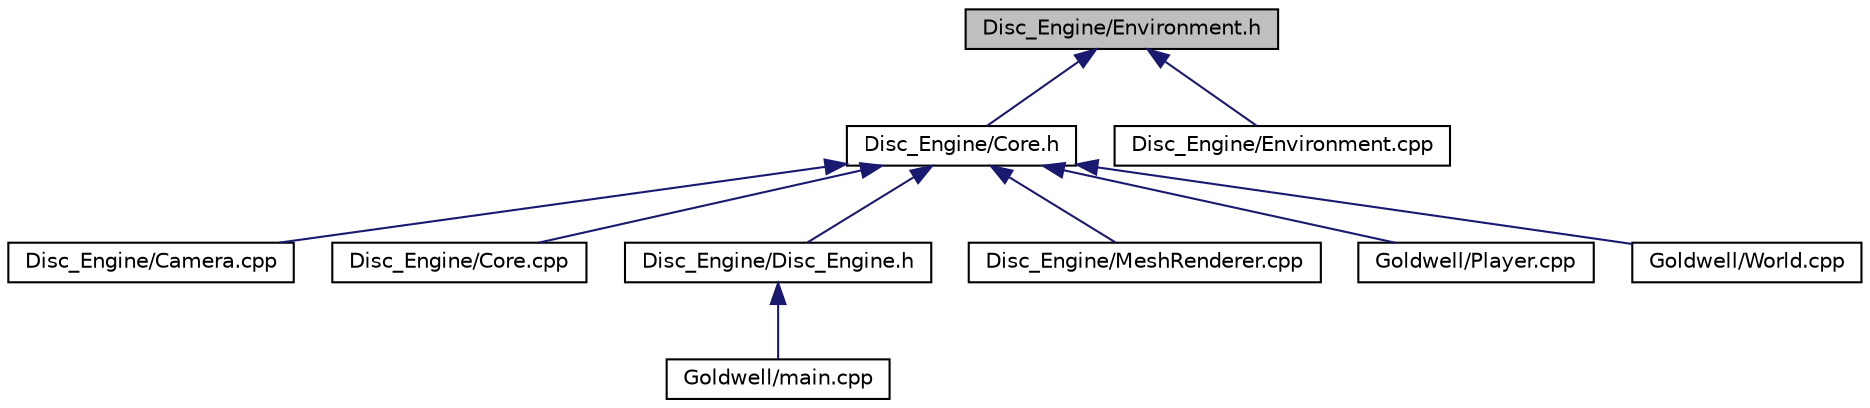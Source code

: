 digraph "Disc_Engine/Environment.h"
{
  edge [fontname="Helvetica",fontsize="10",labelfontname="Helvetica",labelfontsize="10"];
  node [fontname="Helvetica",fontsize="10",shape=record];
  Node1 [label="Disc_Engine/Environment.h",height=0.2,width=0.4,color="black", fillcolor="grey75", style="filled", fontcolor="black"];
  Node1 -> Node2 [dir="back",color="midnightblue",fontsize="10",style="solid"];
  Node2 [label="Disc_Engine/Core.h",height=0.2,width=0.4,color="black", fillcolor="white", style="filled",URL="$_core_8h.html"];
  Node2 -> Node3 [dir="back",color="midnightblue",fontsize="10",style="solid"];
  Node3 [label="Disc_Engine/Camera.cpp",height=0.2,width=0.4,color="black", fillcolor="white", style="filled",URL="$_camera_8cpp.html"];
  Node2 -> Node4 [dir="back",color="midnightblue",fontsize="10",style="solid"];
  Node4 [label="Disc_Engine/Core.cpp",height=0.2,width=0.4,color="black", fillcolor="white", style="filled",URL="$_core_8cpp.html"];
  Node2 -> Node5 [dir="back",color="midnightblue",fontsize="10",style="solid"];
  Node5 [label="Disc_Engine/Disc_Engine.h",height=0.2,width=0.4,color="black", fillcolor="white", style="filled",URL="$_disc___engine_8h.html"];
  Node5 -> Node6 [dir="back",color="midnightblue",fontsize="10",style="solid"];
  Node6 [label="Goldwell/main.cpp",height=0.2,width=0.4,color="black", fillcolor="white", style="filled",URL="$main_8cpp.html"];
  Node2 -> Node7 [dir="back",color="midnightblue",fontsize="10",style="solid"];
  Node7 [label="Disc_Engine/MeshRenderer.cpp",height=0.2,width=0.4,color="black", fillcolor="white", style="filled",URL="$_mesh_renderer_8cpp.html"];
  Node2 -> Node8 [dir="back",color="midnightblue",fontsize="10",style="solid"];
  Node8 [label="Goldwell/Player.cpp",height=0.2,width=0.4,color="black", fillcolor="white", style="filled",URL="$_player_8cpp.html"];
  Node2 -> Node9 [dir="back",color="midnightblue",fontsize="10",style="solid"];
  Node9 [label="Goldwell/World.cpp",height=0.2,width=0.4,color="black", fillcolor="white", style="filled",URL="$_world_8cpp.html"];
  Node1 -> Node10 [dir="back",color="midnightblue",fontsize="10",style="solid"];
  Node10 [label="Disc_Engine/Environment.cpp",height=0.2,width=0.4,color="black", fillcolor="white", style="filled",URL="$_environment_8cpp.html"];
}
